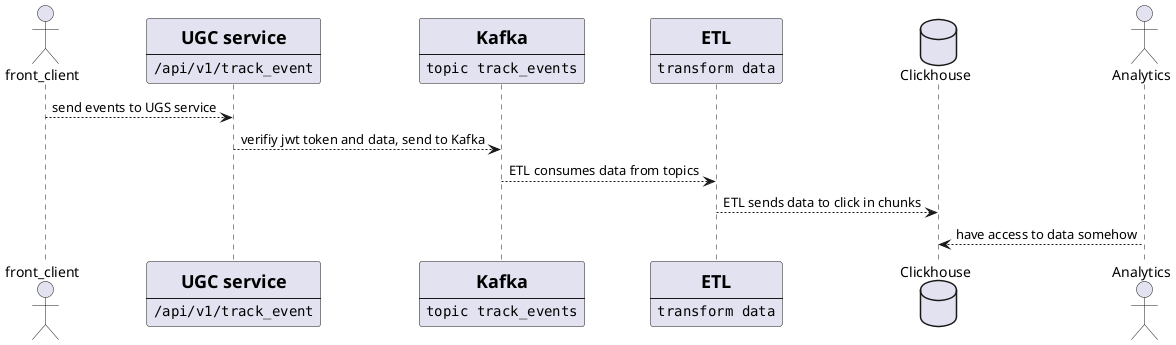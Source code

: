 
@startuml
actor front_client



participant UGC [
    =UGC service
    ----
    ""/api/v1/track_event""
]

participant Kafka [
    =Kafka
    ----
    ""topic track_events""
]

participant ETL [
    =ETL
    ----
    ""transform data""
]

database Clickhouse

actor Analytics

front_client --> UGC: send events to UGS service
UGC --> Kafka: verifiy jwt token and data, send to Kafka
Kafka --> ETL: ETL consumes data from topics
ETL --> Clickhouse: ETL sends data to click in chunks
Analytics --> Clickhouse: have access to data somehow


@enduml
